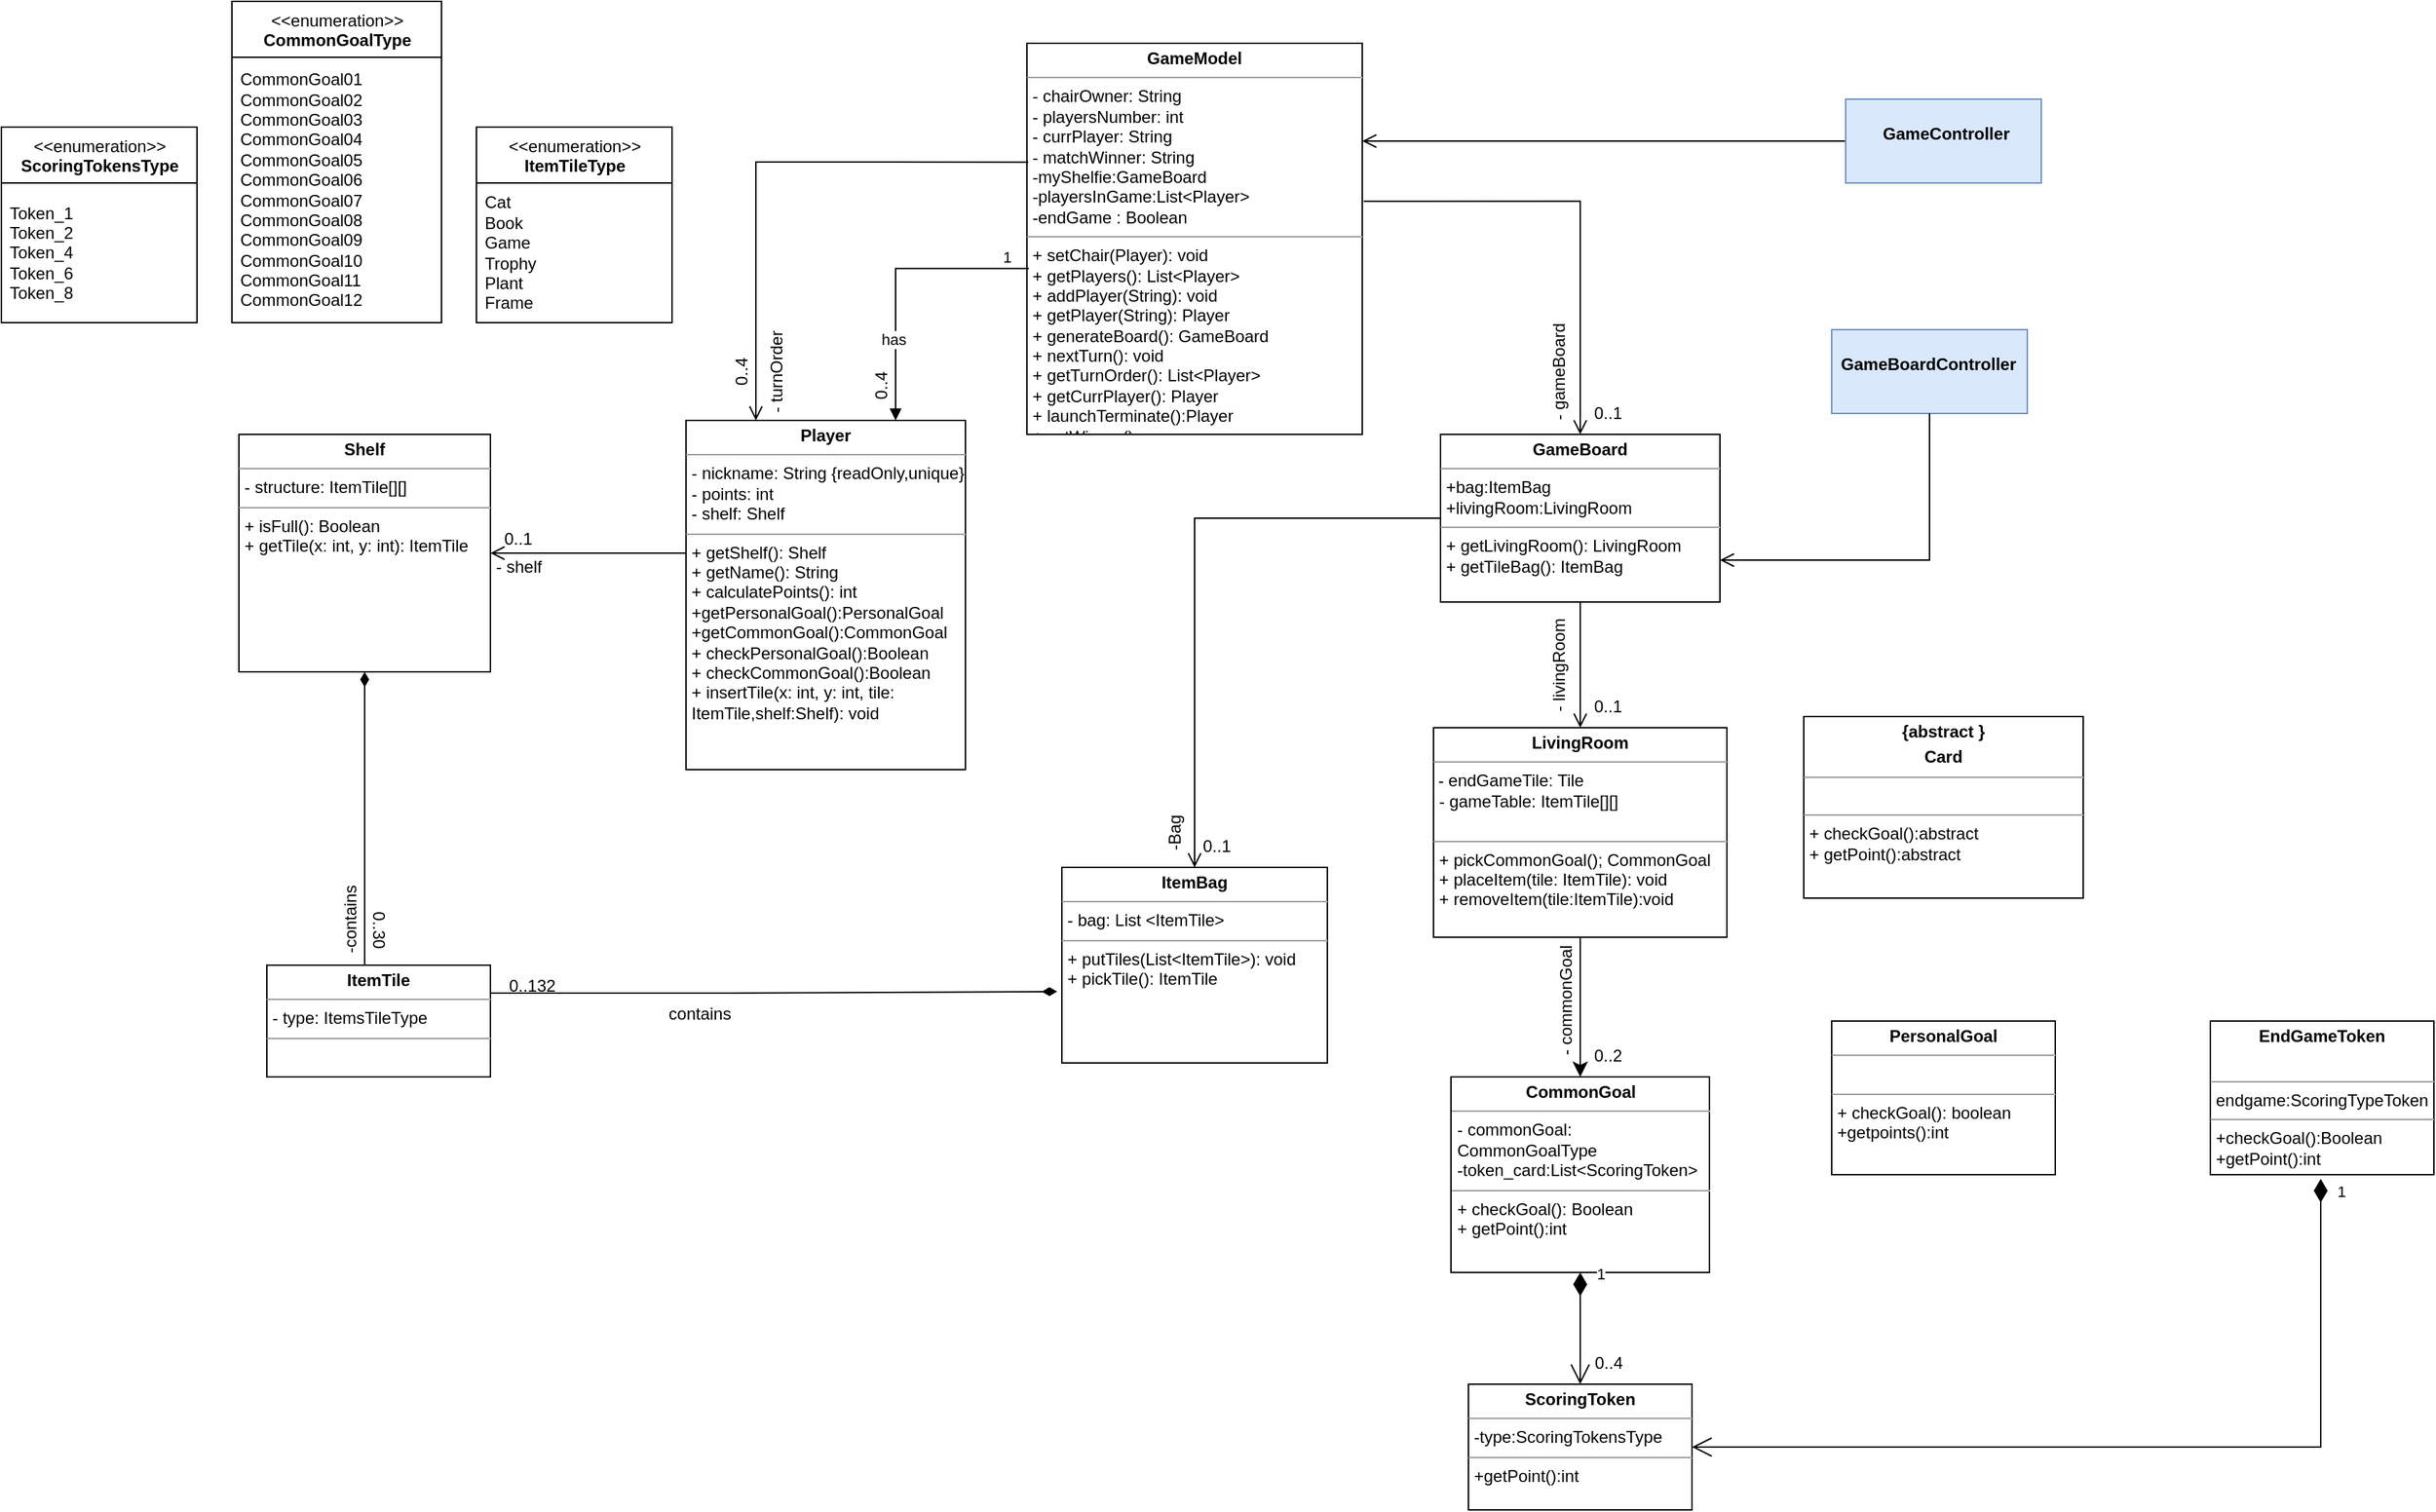 <mxfile version="21.2.1" type="device">
  <diagram name="Pagina-1" id="EHZWf8nen00D1bTcrAxR">
    <mxGraphModel dx="1844" dy="3519" grid="1" gridSize="10" guides="1" tooltips="1" connect="1" arrows="1" fold="1" page="1" pageScale="1" pageWidth="827" pageHeight="1169" math="0" shadow="0">
      <root>
        <mxCell id="0" />
        <mxCell id="1" parent="0" />
        <mxCell id="ynwoLnUJS0dxDrimRSFe-3" value="&lt;p style=&quot;margin:0px;margin-top:4px;text-align:center;&quot;&gt;&lt;b&gt;GameBoard&lt;/b&gt;&lt;/p&gt;&lt;hr size=&quot;1&quot;&gt;&lt;p style=&quot;margin:0px;margin-left:4px;&quot;&gt;&lt;span style=&quot;background-color: initial;&quot;&gt;+bag:ItemBag&lt;/span&gt;&lt;/p&gt;&lt;p style=&quot;margin:0px;margin-left:4px;&quot;&gt;&lt;span style=&quot;background-color: initial;&quot;&gt;+livingRoom:LivingRoom&lt;/span&gt;&lt;/p&gt;&lt;hr size=&quot;1&quot;&gt;&lt;p style=&quot;margin:0px;margin-left:4px;&quot;&gt;+ getLivingRoom(): LivingRoom&lt;/p&gt;&lt;p style=&quot;margin:0px;margin-left:4px;&quot;&gt;+ getTileBag(): ItemBag&lt;/p&gt;&lt;p style=&quot;margin:0px;margin-left:4px;&quot;&gt;&lt;br&gt;&lt;/p&gt;&lt;p style=&quot;margin:0px;margin-left:4px;&quot;&gt;&lt;br&gt;&lt;/p&gt;" style="verticalAlign=top;align=left;overflow=fill;fontSize=12;fontFamily=Helvetica;html=1;whiteSpace=wrap;movable=1;resizable=1;rotatable=1;deletable=1;editable=1;connectable=1;" parent="1" vertex="1">
          <mxGeometry x="530" y="-2020" width="200" height="120" as="geometry" />
        </mxCell>
        <mxCell id="ynwoLnUJS0dxDrimRSFe-4" value="&lt;p style=&quot;margin:0px;margin-top:4px;text-align:center;&quot;&gt;&lt;b&gt;Player&lt;/b&gt;&lt;/p&gt;&lt;hr size=&quot;1&quot;&gt;&lt;p style=&quot;margin:0px;margin-left:4px;&quot;&gt;- nickname: String {readOnly,unique}&lt;/p&gt;&lt;p style=&quot;margin:0px;margin-left:4px;&quot;&gt;&lt;span style=&quot;background-color: initial;&quot;&gt;- points: int&lt;/span&gt;&lt;/p&gt;&lt;p style=&quot;margin:0px;margin-left:4px;&quot;&gt;&lt;span style=&quot;background-color: initial;&quot;&gt;- shelf: Shelf&lt;/span&gt;&lt;/p&gt;&lt;hr size=&quot;1&quot;&gt;&lt;p style=&quot;margin:0px;margin-left:4px;&quot;&gt;+ getShelf(): Shelf&lt;/p&gt;&lt;p style=&quot;margin:0px;margin-left:4px;&quot;&gt;&lt;span style=&quot;background-color: initial;&quot;&gt;+ getName(): String&lt;/span&gt;&lt;br&gt;&lt;/p&gt;&lt;p style=&quot;margin:0px;margin-left:4px;&quot;&gt;+ calculatePoints(): int&lt;/p&gt;&lt;p style=&quot;margin:0px;margin-left:4px;&quot;&gt;+getPersonalGoal():PersonalGoal&amp;nbsp;&lt;/p&gt;&lt;p style=&quot;margin:0px;margin-left:4px;&quot;&gt;+getCommonGoal():CommonGoal&lt;/p&gt;&lt;p style=&quot;margin:0px;margin-left:4px;&quot;&gt;+ checkPersonalGoal():Boolean&lt;/p&gt;&lt;p style=&quot;margin:0px;margin-left:4px;&quot;&gt;+ checkCommonGoal():Boolean&lt;/p&gt;&lt;p style=&quot;border-color: var(--border-color); margin: 0px 0px 0px 4px;&quot;&gt;+ insertTile(x: int, y: int, tile: ItemTile,shelf:Shelf): void&lt;/p&gt;&lt;p style=&quot;border-color: var(--border-color); margin: 0px 0px 0px 4px;&quot;&gt;&lt;br style=&quot;border-color: var(--border-color);&quot;&gt;&lt;/p&gt;&lt;p style=&quot;margin:0px;margin-left:4px;&quot;&gt;&lt;br&gt;&lt;/p&gt;&lt;p style=&quot;margin:0px;margin-left:4px;&quot;&gt;&lt;br&gt;&lt;/p&gt;" style="verticalAlign=top;align=left;overflow=fill;fontSize=12;fontFamily=Helvetica;html=1;whiteSpace=wrap;movable=1;resizable=1;rotatable=1;deletable=1;editable=1;connectable=1;" parent="1" vertex="1">
          <mxGeometry x="-10" y="-2030" width="200" height="250" as="geometry" />
        </mxCell>
        <mxCell id="ynwoLnUJS0dxDrimRSFe-6" value="&lt;p style=&quot;margin:0px;margin-top:4px;text-align:center;&quot;&gt;&lt;b&gt;GameModel&lt;/b&gt;&lt;/p&gt;&lt;hr size=&quot;1&quot;&gt;&lt;p style=&quot;margin:0px;margin-left:4px;&quot;&gt;- chairOwner: String&lt;/p&gt;&lt;p style=&quot;margin:0px;margin-left:4px;&quot;&gt;&lt;span style=&quot;background-color: initial;&quot;&gt;- playersNumber: int&lt;/span&gt;&lt;br&gt;&lt;/p&gt;&lt;p style=&quot;margin:0px;margin-left:4px;&quot;&gt;- currPlayer: String&lt;/p&gt;&lt;p style=&quot;margin:0px;margin-left:4px;&quot;&gt;- matchWinner: String&lt;/p&gt;&lt;p style=&quot;margin:0px;margin-left:4px;&quot;&gt;-myShelfie:GameBoard&lt;/p&gt;&lt;p style=&quot;margin:0px;margin-left:4px;&quot;&gt;-playersInGame:List&amp;lt;Player&amp;gt;&lt;/p&gt;&lt;p style=&quot;margin:0px;margin-left:4px;&quot;&gt;-endGame : Boolean&lt;/p&gt;&lt;hr size=&quot;1&quot;&gt;&lt;p style=&quot;margin:0px;margin-left:4px;&quot;&gt;+ setChair(Player): void&lt;/p&gt;&lt;p style=&quot;margin:0px;margin-left:4px;&quot;&gt;&lt;span style=&quot;background-color: initial;&quot;&gt;+ getPlayers(): List&amp;lt;Player&amp;gt;&lt;/span&gt;&lt;br&gt;&lt;/p&gt;&lt;p style=&quot;margin:0px;margin-left:4px;&quot;&gt;&lt;span style=&quot;background-color: initial;&quot;&gt;+ addPlayer(String): void&lt;/span&gt;&lt;/p&gt;&lt;p style=&quot;margin:0px;margin-left:4px;&quot;&gt;&lt;span style=&quot;background-color: initial;&quot;&gt;+ getPlayer(String): Player&lt;/span&gt;&lt;/p&gt;&lt;p style=&quot;margin:0px;margin-left:4px;&quot;&gt;&lt;span style=&quot;background-color: initial;&quot;&gt;+ generateBoard(): GameBoard&lt;/span&gt;&lt;/p&gt;&lt;p style=&quot;margin:0px;margin-left:4px;&quot;&gt;&lt;span style=&quot;background-color: initial;&quot;&gt;+ nextTurn(): void&lt;/span&gt;&lt;/p&gt;&lt;p style=&quot;margin:0px;margin-left:4px;&quot;&gt;&lt;span style=&quot;background-color: initial;&quot;&gt;+ getTurnOrder(): List&amp;lt;Player&amp;gt;&lt;/span&gt;&lt;/p&gt;&lt;p style=&quot;margin:0px;margin-left:4px;&quot;&gt;&lt;span style=&quot;background-color: initial;&quot;&gt;+ getCurrPlayer(): Player&lt;/span&gt;&lt;/p&gt;&lt;p style=&quot;margin:0px;margin-left:4px;&quot;&gt;+ launchTerminate():Player&lt;/p&gt;&lt;p style=&quot;margin:0px;margin-left:4px;&quot;&gt;&lt;span style=&quot;background-color: initial;&quot;&gt;+ setWinner()&lt;/span&gt;&lt;/p&gt;&lt;p style=&quot;margin:0px;margin-left:4px;&quot;&gt;&lt;span style=&quot;background-color: initial;&quot;&gt;&lt;br&gt;&lt;/span&gt;&lt;/p&gt;&lt;p style=&quot;margin:0px;margin-left:4px;&quot;&gt;&lt;span style=&quot;background-color: initial;&quot;&gt;&lt;br&gt;&lt;/span&gt;&lt;/p&gt;&lt;p style=&quot;margin:0px;margin-left:4px;&quot;&gt;&lt;span style=&quot;background-color: initial;&quot;&gt;&lt;br&gt;&lt;/span&gt;&lt;/p&gt;&lt;p style=&quot;margin:0px;margin-left:4px;&quot;&gt;&lt;span style=&quot;background-color: initial;&quot;&gt;&lt;br&gt;&lt;/span&gt;&lt;/p&gt;" style="verticalAlign=top;align=left;overflow=fill;fontSize=12;fontFamily=Helvetica;html=1;whiteSpace=wrap;movable=1;resizable=1;rotatable=1;deletable=1;editable=1;connectable=1;" parent="1" vertex="1">
          <mxGeometry x="234" y="-2300" width="240" height="280" as="geometry" />
        </mxCell>
        <mxCell id="ynwoLnUJS0dxDrimRSFe-12" value="&lt;p style=&quot;margin:0px;margin-top:4px;text-align:center;&quot;&gt;&lt;b&gt;Shelf&lt;/b&gt;&lt;/p&gt;&lt;hr size=&quot;1&quot;&gt;&lt;p style=&quot;margin:0px;margin-left:4px;&quot;&gt;- structure: ItemTile[][]&lt;/p&gt;&lt;hr size=&quot;1&quot;&gt;&lt;p style=&quot;margin:0px;margin-left:4px;&quot;&gt;+ isFull(): Boolean&lt;/p&gt;&lt;p style=&quot;margin:0px;margin-left:4px;&quot;&gt;+ getTile(x: int, y: int): ItemTile&lt;/p&gt;&lt;p style=&quot;margin:0px;margin-left:4px;&quot;&gt;&lt;br&gt;&lt;/p&gt;&lt;p style=&quot;margin:0px;margin-left:4px;&quot;&gt;&lt;br&gt;&lt;/p&gt;" style="verticalAlign=top;align=left;overflow=fill;fontSize=12;fontFamily=Helvetica;html=1;whiteSpace=wrap;movable=1;resizable=1;rotatable=1;deletable=1;editable=1;connectable=1;" parent="1" vertex="1">
          <mxGeometry x="-330" y="-2020" width="180" height="170" as="geometry" />
        </mxCell>
        <mxCell id="ynwoLnUJS0dxDrimRSFe-14" value="&lt;p style=&quot;margin:0px;margin-top:4px;text-align:center;&quot;&gt;&lt;b&gt;LivingRoom&lt;/b&gt;&lt;/p&gt;&lt;hr size=&quot;1&quot;&gt;&amp;nbsp;- endGameTile: Tile&lt;br&gt;&lt;p style=&quot;margin:0px;margin-left:4px;&quot;&gt;- gameTable: ItemTile[][]&lt;/p&gt;&lt;p style=&quot;margin:0px;margin-left:4px;&quot;&gt;&lt;br&gt;&lt;/p&gt;&lt;hr size=&quot;1&quot;&gt;&lt;p style=&quot;margin:0px;margin-left:4px;&quot;&gt;+ pickCommonGoal(); CommonGoal&lt;/p&gt;&lt;p style=&quot;margin:0px;margin-left:4px;&quot;&gt;+ placeItem(tile: ItemTile): void&lt;/p&gt;&lt;p style=&quot;margin:0px;margin-left:4px;&quot;&gt;+ removeItem(tile:ItemTile):void&lt;/p&gt;&lt;p style=&quot;margin:0px;margin-left:4px;&quot;&gt;&lt;br&gt;&lt;/p&gt;" style="verticalAlign=top;align=left;overflow=fill;fontSize=12;fontFamily=Helvetica;html=1;whiteSpace=wrap;movable=1;resizable=1;rotatable=1;deletable=1;editable=1;connectable=1;" parent="1" vertex="1">
          <mxGeometry x="525" y="-1810" width="210" height="150" as="geometry" />
        </mxCell>
        <mxCell id="ynwoLnUJS0dxDrimRSFe-15" value="&lt;p style=&quot;margin:0px;margin-top:4px;text-align:center;&quot;&gt;&lt;b&gt;{abstract }&lt;/b&gt;&lt;/p&gt;&lt;p style=&quot;margin:0px;margin-top:4px;text-align:center;&quot;&gt;&lt;b&gt;Card&lt;/b&gt;&lt;/p&gt;&lt;hr size=&quot;1&quot;&gt;&lt;p style=&quot;margin:0px;margin-left:4px;&quot;&gt;&lt;br&gt;&lt;/p&gt;&lt;hr size=&quot;1&quot;&gt;&lt;p style=&quot;margin:0px;margin-left:4px;&quot;&gt;+ checkGoal():abstract&lt;/p&gt;&lt;p style=&quot;margin:0px;margin-left:4px;&quot;&gt;+ getPoint():abstract&lt;/p&gt;" style="verticalAlign=top;align=left;overflow=fill;fontSize=12;fontFamily=Helvetica;html=1;whiteSpace=wrap;movable=1;resizable=1;rotatable=1;deletable=1;editable=1;connectable=1;" parent="1" vertex="1">
          <mxGeometry x="790" y="-1818" width="200" height="130" as="geometry" />
        </mxCell>
        <mxCell id="ynwoLnUJS0dxDrimRSFe-30" value="&lt;p style=&quot;margin:0px;margin-top:4px;text-align:center;&quot;&gt;&lt;b&gt;ItemTile&lt;/b&gt;&lt;/p&gt;&lt;hr size=&quot;1&quot;&gt;&lt;p style=&quot;margin:0px;margin-left:4px;&quot;&gt;- type: ItemsTileType&lt;/p&gt;&lt;hr size=&quot;1&quot;&gt;&lt;p style=&quot;margin:0px;margin-left:4px;&quot;&gt;&lt;br&gt;&lt;/p&gt;" style="verticalAlign=top;align=left;overflow=fill;fontSize=12;fontFamily=Helvetica;html=1;whiteSpace=wrap;movable=1;resizable=1;rotatable=1;deletable=1;editable=1;connectable=1;" parent="1" vertex="1">
          <mxGeometry x="-310" y="-1640" width="160" height="80" as="geometry" />
        </mxCell>
        <mxCell id="ynwoLnUJS0dxDrimRSFe-31" value="&lt;p style=&quot;margin:0px;margin-top:4px;text-align:center;&quot;&gt;&lt;b&gt;ItemBag&lt;/b&gt;&lt;/p&gt;&lt;hr size=&quot;1&quot;&gt;&lt;p style=&quot;margin:0px;margin-left:4px;&quot;&gt;- bag: List &amp;lt;ItemTile&amp;gt;&lt;/p&gt;&lt;hr size=&quot;1&quot;&gt;&lt;p style=&quot;margin:0px;margin-left:4px;&quot;&gt;+ putTiles(List&amp;lt;ItemTile&amp;gt;): void&lt;/p&gt;&lt;p style=&quot;margin:0px;margin-left:4px;&quot;&gt;+ pickTile(): ItemTile&lt;/p&gt;" style="verticalAlign=top;align=left;overflow=fill;fontSize=12;fontFamily=Helvetica;html=1;whiteSpace=wrap;movable=1;resizable=1;rotatable=1;deletable=1;editable=1;connectable=1;" parent="1" vertex="1">
          <mxGeometry x="259" y="-1710" width="190" height="140" as="geometry" />
        </mxCell>
        <mxCell id="ynwoLnUJS0dxDrimRSFe-34" value="&lt;p style=&quot;margin:0px;margin-top:4px;text-align:center;&quot;&gt;&lt;b&gt;CommonGoal&lt;/b&gt;&lt;/p&gt;&lt;hr size=&quot;1&quot;&gt;&lt;p style=&quot;margin:0px;margin-left:4px;&quot;&gt;- commonGoal: CommonGoalType&lt;/p&gt;&lt;p style=&quot;margin:0px;margin-left:4px;&quot;&gt;-token_card:List&amp;lt;ScoringToken&amp;gt;&lt;/p&gt;&lt;hr size=&quot;1&quot;&gt;&lt;p style=&quot;margin:0px;margin-left:4px;&quot;&gt;+ checkGoal(): Boolean&lt;/p&gt;&lt;p style=&quot;margin:0px;margin-left:4px;&quot;&gt;+ getPoint():int&lt;/p&gt;" style="verticalAlign=top;align=left;overflow=fill;fontSize=12;fontFamily=Helvetica;html=1;whiteSpace=wrap;movable=1;resizable=1;rotatable=1;deletable=1;editable=1;connectable=1;" parent="1" vertex="1">
          <mxGeometry x="537.5" y="-1560" width="185" height="140" as="geometry" />
        </mxCell>
        <mxCell id="ynwoLnUJS0dxDrimRSFe-35" value="&lt;p style=&quot;margin:0px;margin-top:4px;text-align:center;&quot;&gt;&lt;b&gt;PersonalGoal&lt;/b&gt;&lt;/p&gt;&lt;hr size=&quot;1&quot;&gt;&lt;p style=&quot;margin:0px;margin-left:4px;&quot;&gt;&lt;br&gt;&lt;/p&gt;&lt;hr size=&quot;1&quot;&gt;&lt;p style=&quot;margin:0px;margin-left:4px;&quot;&gt;+ checkGoal(): boolean&lt;/p&gt;&lt;p style=&quot;margin:0px;margin-left:4px;&quot;&gt;&lt;span style=&quot;background-color: initial;&quot;&gt;+getpoints():int&lt;/span&gt;&lt;br&gt;&lt;/p&gt;&lt;p style=&quot;margin:0px;margin-left:4px;&quot;&gt;&lt;br&gt;&lt;/p&gt;" style="verticalAlign=top;align=left;overflow=fill;fontSize=12;fontFamily=Helvetica;html=1;whiteSpace=wrap;movable=1;resizable=1;rotatable=1;deletable=1;editable=1;connectable=1;" parent="1" vertex="1">
          <mxGeometry x="810" y="-1600" width="160" height="110" as="geometry" />
        </mxCell>
        <mxCell id="_8RxwVeukJIN0M9jdHfJ-25" value="- shelf" style="text;html=1;align=center;verticalAlign=middle;resizable=0;points=[];autosize=1;strokeColor=none;fillColor=none;fontFamily=Helvetica;" parent="1" vertex="1">
          <mxGeometry x="-160" y="-1940" width="60" height="30" as="geometry" />
        </mxCell>
        <mxCell id="_8RxwVeukJIN0M9jdHfJ-27" value="" style="endArrow=open;startArrow=none;endFill=0;startFill=0;endSize=8;html=1;verticalAlign=bottom;labelBackgroundColor=none;strokeWidth=1;rounded=0;strokeColor=default;fontFamily=Helvetica;jumpStyle=none;entryX=1;entryY=0.5;entryDx=0;entryDy=0;" parent="1" target="ynwoLnUJS0dxDrimRSFe-12" edge="1">
          <mxGeometry width="160" relative="1" as="geometry">
            <mxPoint x="-10" y="-1935" as="sourcePoint" />
            <mxPoint x="-230" y="-1935" as="targetPoint" />
            <Array as="points" />
          </mxGeometry>
        </mxCell>
        <mxCell id="_8RxwVeukJIN0M9jdHfJ-30" value="0..4" style="text;strokeColor=none;align=center;fillColor=none;html=1;verticalAlign=middle;whiteSpace=wrap;rounded=0;fontFamily=Helvetica;rotation=270;" parent="1" vertex="1">
          <mxGeometry x="100" y="-2070" width="60" height="30" as="geometry" />
        </mxCell>
        <mxCell id="_8RxwVeukJIN0M9jdHfJ-31" value="" style="endArrow=open;startArrow=none;endFill=0;startFill=0;endSize=8;html=1;verticalAlign=bottom;labelBackgroundColor=none;strokeWidth=1;rounded=0;strokeColor=default;fontFamily=Helvetica;jumpStyle=none;entryX=0.5;entryY=0;entryDx=0;entryDy=0;exitX=1.004;exitY=0.404;exitDx=0;exitDy=0;exitPerimeter=0;" parent="1" source="ynwoLnUJS0dxDrimRSFe-6" target="ynwoLnUJS0dxDrimRSFe-3" edge="1">
          <mxGeometry width="160" relative="1" as="geometry">
            <mxPoint x="480" y="-2165" as="sourcePoint" />
            <mxPoint x="440" y="-2050" as="targetPoint" />
            <Array as="points">
              <mxPoint x="630" y="-2187" />
            </Array>
          </mxGeometry>
        </mxCell>
        <mxCell id="_8RxwVeukJIN0M9jdHfJ-32" value="- gameBoard" style="text;strokeColor=none;align=center;fillColor=none;html=1;verticalAlign=middle;whiteSpace=wrap;rounded=0;fontFamily=Helvetica;rotation=-90;" parent="1" vertex="1">
          <mxGeometry x="575" y="-2080" width="80" height="30" as="geometry" />
        </mxCell>
        <mxCell id="_8RxwVeukJIN0M9jdHfJ-33" value="0..1" style="text;strokeColor=none;align=center;fillColor=none;html=1;verticalAlign=middle;whiteSpace=wrap;rounded=0;fontFamily=Helvetica;" parent="1" vertex="1">
          <mxGeometry x="620" y="-2050" width="60" height="30" as="geometry" />
        </mxCell>
        <mxCell id="_8RxwVeukJIN0M9jdHfJ-36" value="0..4" style="text;strokeColor=none;align=center;fillColor=none;html=1;verticalAlign=middle;whiteSpace=wrap;rounded=0;fontFamily=Helvetica;rotation=270;" parent="1" vertex="1">
          <mxGeometry y="-2080" width="60" height="30" as="geometry" />
        </mxCell>
        <mxCell id="_8RxwVeukJIN0M9jdHfJ-37" value="- turnOrder" style="text;strokeColor=none;align=center;fillColor=none;html=1;verticalAlign=middle;whiteSpace=wrap;rounded=0;fontFamily=Helvetica;rotation=-90;" parent="1" vertex="1">
          <mxGeometry x="20" y="-2080" width="70" height="30" as="geometry" />
        </mxCell>
        <mxCell id="_8RxwVeukJIN0M9jdHfJ-38" value="" style="endArrow=open;startArrow=none;endFill=0;startFill=0;endSize=8;html=1;verticalAlign=bottom;labelBackgroundColor=none;strokeWidth=1;rounded=0;strokeColor=default;fontFamily=Helvetica;jumpStyle=none;exitX=0.004;exitY=0.304;exitDx=0;exitDy=0;exitPerimeter=0;entryX=0.25;entryY=0;entryDx=0;entryDy=0;" parent="1" source="ynwoLnUJS0dxDrimRSFe-6" target="ynwoLnUJS0dxDrimRSFe-4" edge="1">
          <mxGeometry width="160" relative="1" as="geometry">
            <mxPoint x="280" y="-2070" as="sourcePoint" />
            <mxPoint x="440" y="-2070" as="targetPoint" />
            <Array as="points">
              <mxPoint x="40" y="-2215" />
            </Array>
          </mxGeometry>
        </mxCell>
        <mxCell id="_8RxwVeukJIN0M9jdHfJ-45" value="" style="endArrow=open;startArrow=none;endFill=0;startFill=0;endSize=8;html=1;verticalAlign=bottom;labelBackgroundColor=none;strokeWidth=1;rounded=0;strokeColor=default;fontFamily=Helvetica;jumpStyle=none;exitX=0.5;exitY=1;exitDx=0;exitDy=0;entryX=0.5;entryY=0;entryDx=0;entryDy=0;" parent="1" source="ynwoLnUJS0dxDrimRSFe-3" target="ynwoLnUJS0dxDrimRSFe-14" edge="1">
          <mxGeometry width="160" relative="1" as="geometry">
            <mxPoint x="280" y="-1830" as="sourcePoint" />
            <mxPoint x="444" y="-1870" as="targetPoint" />
            <Array as="points" />
          </mxGeometry>
        </mxCell>
        <mxCell id="_8RxwVeukJIN0M9jdHfJ-47" value="- livingRoom" style="text;strokeColor=none;align=center;fillColor=none;html=1;verticalAlign=middle;whiteSpace=wrap;rounded=0;fontFamily=Helvetica;rotation=-90;" parent="1" vertex="1">
          <mxGeometry x="580" y="-1870" width="70" height="30" as="geometry" />
        </mxCell>
        <mxCell id="_8RxwVeukJIN0M9jdHfJ-48" value="" style="endArrow=none;startArrow=diamondThin;endFill=0;startFill=1;html=1;verticalAlign=bottom;labelBackgroundColor=none;strokeWidth=1;startSize=8;endSize=8;rounded=0;strokeColor=default;fontFamily=Helvetica;jumpStyle=none;exitX=0.5;exitY=1;exitDx=0;exitDy=0;" parent="1" source="ynwoLnUJS0dxDrimRSFe-12" edge="1">
          <mxGeometry width="160" relative="1" as="geometry">
            <mxPoint x="-230" y="-1800" as="sourcePoint" />
            <mxPoint x="-240" y="-1640" as="targetPoint" />
            <Array as="points">
              <mxPoint x="-240" y="-1670" />
            </Array>
          </mxGeometry>
        </mxCell>
        <mxCell id="_8RxwVeukJIN0M9jdHfJ-49" value="0..30" style="text;strokeColor=none;align=center;fillColor=none;html=1;verticalAlign=middle;whiteSpace=wrap;rounded=0;fontFamily=Helvetica;rotation=90;" parent="1" vertex="1">
          <mxGeometry x="-260" y="-1680" width="60" height="30" as="geometry" />
        </mxCell>
        <mxCell id="_8RxwVeukJIN0M9jdHfJ-50" value="-contains" style="text;strokeColor=none;align=center;fillColor=none;html=1;verticalAlign=middle;whiteSpace=wrap;rounded=0;fontFamily=Helvetica;rotation=-90;" parent="1" vertex="1">
          <mxGeometry x="-280" y="-1688" width="60" height="30" as="geometry" />
        </mxCell>
        <mxCell id="_8RxwVeukJIN0M9jdHfJ-55" value="&amp;lt;&amp;lt;enumeration&amp;gt;&amp;gt;&lt;br&gt;&lt;b&gt;ItemTileType&lt;/b&gt;" style="swimlane;fontStyle=0;align=center;verticalAlign=top;childLayout=stackLayout;horizontal=1;startSize=40;horizontalStack=0;resizeParent=1;resizeParentMax=0;resizeLast=0;collapsible=0;marginBottom=0;html=1;fontFamily=Helvetica;" parent="1" vertex="1">
          <mxGeometry x="-160" y="-2240" width="140" height="140" as="geometry" />
        </mxCell>
        <mxCell id="_8RxwVeukJIN0M9jdHfJ-56" value="Cat&lt;br&gt;Book&lt;br&gt;Game&lt;br&gt;Trophy&lt;br&gt;Plant&lt;br&gt;Frame" style="text;html=1;strokeColor=none;fillColor=none;align=left;verticalAlign=middle;spacingLeft=4;spacingRight=4;overflow=hidden;rotatable=0;points=[[0,0.5],[1,0.5]];portConstraint=eastwest;fontFamily=Helvetica;" parent="_8RxwVeukJIN0M9jdHfJ-55" vertex="1">
          <mxGeometry y="40" width="140" height="100" as="geometry" />
        </mxCell>
        <mxCell id="_8RxwVeukJIN0M9jdHfJ-64" value="0..2" style="text;strokeColor=none;align=center;fillColor=none;html=1;verticalAlign=middle;whiteSpace=wrap;rounded=0;fontFamily=Helvetica;" parent="1" vertex="1">
          <mxGeometry x="620" y="-1590" width="60" height="30" as="geometry" />
        </mxCell>
        <mxCell id="B23eoVKcwHAaxWwS9KBI-2" style="edgeStyle=none;curved=1;rounded=0;orthogonalLoop=1;jettySize=auto;html=1;entryX=0.5;entryY=0;entryDx=0;entryDy=0;fontSize=12;startSize=8;endSize=8;" parent="1" target="ynwoLnUJS0dxDrimRSFe-34" edge="1">
          <mxGeometry relative="1" as="geometry">
            <mxPoint x="630" y="-1660" as="sourcePoint" />
          </mxGeometry>
        </mxCell>
        <mxCell id="_8RxwVeukJIN0M9jdHfJ-65" value="- commonGoal" style="text;strokeColor=none;align=center;fillColor=none;html=1;verticalAlign=middle;whiteSpace=wrap;rounded=0;fontFamily=Helvetica;rotation=-90;" parent="1" vertex="1">
          <mxGeometry x="575" y="-1630" width="90" height="30" as="geometry" />
        </mxCell>
        <mxCell id="_8RxwVeukJIN0M9jdHfJ-67" value="0..1" style="text;strokeColor=none;align=center;fillColor=none;html=1;verticalAlign=middle;whiteSpace=wrap;rounded=0;fontFamily=Helvetica;rotation=0;" parent="1" vertex="1">
          <mxGeometry x="340" y="-1740" width="60" height="30" as="geometry" />
        </mxCell>
        <mxCell id="_8RxwVeukJIN0M9jdHfJ-68" value="-Bag" style="text;strokeColor=none;align=center;fillColor=none;html=1;verticalAlign=middle;whiteSpace=wrap;rounded=0;fontFamily=Helvetica;rotation=-90;" parent="1" vertex="1">
          <mxGeometry x="310" y="-1750" width="60" height="30" as="geometry" />
        </mxCell>
        <mxCell id="_8RxwVeukJIN0M9jdHfJ-71" value="0..1" style="text;strokeColor=none;align=center;fillColor=none;html=1;verticalAlign=middle;whiteSpace=wrap;rounded=0;fontFamily=Helvetica;" parent="1" vertex="1">
          <mxGeometry x="620" y="-1840" width="60" height="30" as="geometry" />
        </mxCell>
        <mxCell id="_8RxwVeukJIN0M9jdHfJ-72" value="0..1" style="text;strokeColor=none;align=center;fillColor=none;html=1;verticalAlign=middle;whiteSpace=wrap;rounded=0;fontFamily=Helvetica;" parent="1" vertex="1">
          <mxGeometry x="-160" y="-1960" width="60" height="30" as="geometry" />
        </mxCell>
        <mxCell id="_8RxwVeukJIN0M9jdHfJ-73" value="" style="endArrow=open;startArrow=none;endFill=0;startFill=0;endSize=8;html=1;verticalAlign=bottom;labelBackgroundColor=none;strokeWidth=1;rounded=0;strokeColor=default;fontFamily=Helvetica;jumpStyle=none;exitX=0;exitY=0.5;exitDx=0;exitDy=0;entryX=0.5;entryY=0;entryDx=0;entryDy=0;" parent="1" source="ynwoLnUJS0dxDrimRSFe-3" target="ynwoLnUJS0dxDrimRSFe-31" edge="1">
          <mxGeometry width="160" relative="1" as="geometry">
            <mxPoint x="150" y="-1820" as="sourcePoint" />
            <mxPoint x="310" y="-1820" as="targetPoint" />
            <Array as="points">
              <mxPoint x="354" y="-1960" />
            </Array>
          </mxGeometry>
        </mxCell>
        <mxCell id="_8RxwVeukJIN0M9jdHfJ-76" value="" style="endArrow=none;startArrow=diamondThin;endFill=0;startFill=1;html=1;verticalAlign=bottom;labelBackgroundColor=none;strokeWidth=1;startSize=8;endSize=8;rounded=0;strokeColor=default;fontFamily=Helvetica;jumpStyle=none;exitX=-0.018;exitY=0.635;exitDx=0;exitDy=0;entryX=1;entryY=0.25;entryDx=0;entryDy=0;exitPerimeter=0;" parent="1" source="ynwoLnUJS0dxDrimRSFe-31" target="ynwoLnUJS0dxDrimRSFe-30" edge="1">
          <mxGeometry width="160" relative="1" as="geometry">
            <mxPoint x="-50" y="-1790" as="sourcePoint" />
            <mxPoint x="-50" y="-1570" as="targetPoint" />
            <Array as="points">
              <mxPoint x="20" y="-1620" />
            </Array>
          </mxGeometry>
        </mxCell>
        <mxCell id="_8RxwVeukJIN0M9jdHfJ-77" value="0..132" style="text;strokeColor=none;align=center;fillColor=none;html=1;verticalAlign=middle;whiteSpace=wrap;rounded=0;fontFamily=Helvetica;" parent="1" vertex="1">
          <mxGeometry x="-150" y="-1640" width="60" height="30" as="geometry" />
        </mxCell>
        <mxCell id="_8RxwVeukJIN0M9jdHfJ-78" value="contains" style="text;strokeColor=none;align=center;fillColor=none;html=1;verticalAlign=middle;whiteSpace=wrap;rounded=0;fontFamily=Helvetica;" parent="1" vertex="1">
          <mxGeometry x="-30" y="-1620" width="60" height="30" as="geometry" />
        </mxCell>
        <mxCell id="_8RxwVeukJIN0M9jdHfJ-80" value="&amp;lt;&amp;lt;enumeration&amp;gt;&amp;gt;&lt;br&gt;&lt;b&gt;CommonGoalType&lt;/b&gt;" style="swimlane;fontStyle=0;align=center;verticalAlign=top;childLayout=stackLayout;horizontal=1;startSize=40;horizontalStack=0;resizeParent=1;resizeParentMax=0;resizeLast=0;collapsible=0;marginBottom=0;html=1;fontFamily=Helvetica;" parent="1" vertex="1">
          <mxGeometry x="-335" y="-2330" width="150" height="230" as="geometry" />
        </mxCell>
        <mxCell id="_8RxwVeukJIN0M9jdHfJ-81" value="CommonGoal01&lt;br&gt;CommonGoal02&lt;br&gt;CommonGoal03&lt;br&gt;CommonGoal04&lt;br&gt;CommonGoal05&lt;br&gt;CommonGoal06&lt;br&gt;CommonGoal07&lt;br&gt;CommonGoal08&lt;br&gt;CommonGoal09&lt;br&gt;CommonGoal10&lt;br&gt;CommonGoal11&lt;br&gt;CommonGoal12" style="text;html=1;strokeColor=none;fillColor=none;align=left;verticalAlign=middle;spacingLeft=4;spacingRight=4;overflow=hidden;rotatable=0;points=[[0,0.5],[1,0.5]];portConstraint=eastwest;fontFamily=Helvetica;" parent="_8RxwVeukJIN0M9jdHfJ-80" vertex="1">
          <mxGeometry y="40" width="150" height="190" as="geometry" />
        </mxCell>
        <mxCell id="oo3gAJDkdYnCKbN5YLv8-5" value="has&lt;br&gt;" style="endArrow=block;endFill=1;html=1;edgeStyle=orthogonalEdgeStyle;align=left;verticalAlign=top;rounded=0;entryX=0.75;entryY=0;entryDx=0;entryDy=0;exitX=0.006;exitY=0.576;exitDx=0;exitDy=0;exitPerimeter=0;" parent="1" source="ynwoLnUJS0dxDrimRSFe-6" target="ynwoLnUJS0dxDrimRSFe-4" edge="1">
          <mxGeometry x="0.291" y="-12" relative="1" as="geometry">
            <mxPoint x="230" y="-2140" as="sourcePoint" />
            <mxPoint x="300" y="-1900" as="targetPoint" />
            <mxPoint y="1" as="offset" />
          </mxGeometry>
        </mxCell>
        <mxCell id="oo3gAJDkdYnCKbN5YLv8-6" value="1" style="edgeLabel;resizable=0;html=1;align=left;verticalAlign=bottom;" parent="oo3gAJDkdYnCKbN5YLv8-5" connectable="0" vertex="1">
          <mxGeometry x="-1" relative="1" as="geometry">
            <mxPoint x="-20" as="offset" />
          </mxGeometry>
        </mxCell>
        <mxCell id="oo3gAJDkdYnCKbN5YLv8-14" value="&lt;p style=&quot;margin:0px;margin-top:4px;text-align:center;&quot;&gt;&lt;b&gt;EndGameToken&lt;/b&gt;&lt;/p&gt;&lt;p style=&quot;margin:0px;margin-top:4px;text-align:center;&quot;&gt;&lt;b&gt;&lt;br&gt;&lt;/b&gt;&lt;/p&gt;&lt;hr size=&quot;1&quot;&gt;&lt;p style=&quot;margin:0px;margin-left:4px;&quot;&gt;endgame:ScoringTypeToken&lt;/p&gt;&lt;hr size=&quot;1&quot;&gt;&lt;p style=&quot;margin:0px;margin-left:4px;&quot;&gt;+checkGoal():Boolean&lt;/p&gt;&lt;p style=&quot;margin:0px;margin-left:4px;&quot;&gt;+getPoint():int&lt;/p&gt;" style="verticalAlign=top;align=left;overflow=fill;fontSize=12;fontFamily=Helvetica;html=1;" parent="1" vertex="1">
          <mxGeometry x="1081" y="-1600" width="160" height="110" as="geometry" />
        </mxCell>
        <mxCell id="oo3gAJDkdYnCKbN5YLv8-16" value="&lt;p style=&quot;margin:0px;margin-top:4px;text-align:center;&quot;&gt;&lt;b&gt;ScoringToken&lt;/b&gt;&lt;/p&gt;&lt;hr size=&quot;1&quot;&gt;&lt;p style=&quot;margin:0px;margin-left:4px;&quot;&gt;-type:ScoringTokensType&lt;/p&gt;&lt;hr size=&quot;1&quot;&gt;&lt;p style=&quot;margin:0px;margin-left:4px;&quot;&gt;+getPoint():int&lt;/p&gt;" style="verticalAlign=top;align=left;overflow=fill;fontSize=12;fontFamily=Helvetica;html=1;" parent="1" vertex="1">
          <mxGeometry x="550" y="-1340" width="160" height="90" as="geometry" />
        </mxCell>
        <mxCell id="oo3gAJDkdYnCKbN5YLv8-18" value="1" style="endArrow=open;html=1;endSize=12;startArrow=diamondThin;startSize=14;startFill=1;edgeStyle=orthogonalEdgeStyle;align=left;verticalAlign=bottom;rounded=0;exitX=0.5;exitY=1;exitDx=0;exitDy=0;entryX=0.5;entryY=0;entryDx=0;entryDy=0;" parent="1" source="ynwoLnUJS0dxDrimRSFe-34" target="oo3gAJDkdYnCKbN5YLv8-16" edge="1">
          <mxGeometry x="-0.75" y="10" relative="1" as="geometry">
            <mxPoint x="509.57" y="-1445" as="sourcePoint" />
            <mxPoint x="509.57" y="-1325" as="targetPoint" />
            <mxPoint as="offset" />
          </mxGeometry>
        </mxCell>
        <mxCell id="oo3gAJDkdYnCKbN5YLv8-20" value="0..4" style="text;html=1;align=center;verticalAlign=middle;resizable=0;points=[];autosize=1;strokeColor=none;fillColor=none;" parent="1" vertex="1">
          <mxGeometry x="630" y="-1370" width="40" height="30" as="geometry" />
        </mxCell>
        <mxCell id="oo3gAJDkdYnCKbN5YLv8-27" value="&amp;lt;&amp;lt;enumeration&amp;gt;&amp;gt;&lt;br&gt;&lt;b&gt;ScoringTokensType&lt;/b&gt;" style="swimlane;fontStyle=0;align=center;verticalAlign=top;childLayout=stackLayout;horizontal=1;startSize=40;horizontalStack=0;resizeParent=1;resizeParentMax=0;resizeLast=0;collapsible=0;marginBottom=0;html=1;fontFamily=Helvetica;" parent="1" vertex="1">
          <mxGeometry x="-500" y="-2240" width="140" height="140" as="geometry" />
        </mxCell>
        <mxCell id="oo3gAJDkdYnCKbN5YLv8-28" value="Token_1&lt;br&gt;Token_2&lt;br&gt;Token_4&lt;br&gt;Token_6&lt;br&gt;Token_8" style="text;html=1;strokeColor=none;fillColor=none;align=left;verticalAlign=middle;spacingLeft=4;spacingRight=4;overflow=hidden;rotatable=0;points=[[0,0.5],[1,0.5]];portConstraint=eastwest;fontFamily=Helvetica;" parent="oo3gAJDkdYnCKbN5YLv8-27" vertex="1">
          <mxGeometry y="40" width="140" height="100" as="geometry" />
        </mxCell>
        <mxCell id="oo3gAJDkdYnCKbN5YLv8-29" value="1" style="endArrow=open;html=1;endSize=12;startArrow=diamondThin;startSize=14;startFill=1;edgeStyle=orthogonalEdgeStyle;align=left;verticalAlign=bottom;rounded=0;entryX=1;entryY=0.5;entryDx=0;entryDy=0;" parent="1" target="oo3gAJDkdYnCKbN5YLv8-16" edge="1">
          <mxGeometry x="-0.946" y="10" relative="1" as="geometry">
            <mxPoint x="1160" y="-1487" as="sourcePoint" />
            <mxPoint x="840" y="-1310" as="targetPoint" />
            <Array as="points">
              <mxPoint x="1160" y="-1295" />
            </Array>
            <mxPoint as="offset" />
          </mxGeometry>
        </mxCell>
        <mxCell id="oo3gAJDkdYnCKbN5YLv8-31" style="edgeStyle=orthogonalEdgeStyle;rounded=0;orthogonalLoop=1;jettySize=auto;html=1;exitX=0.5;exitY=1;exitDx=0;exitDy=0;" parent="1" source="_8RxwVeukJIN0M9jdHfJ-78" target="_8RxwVeukJIN0M9jdHfJ-78" edge="1">
          <mxGeometry relative="1" as="geometry" />
        </mxCell>
        <mxCell id="2AwgDu2vrWK0yXP66f5k-1" value="" style="endArrow=open;startArrow=none;endFill=0;startFill=0;endSize=8;html=1;verticalAlign=bottom;labelBackgroundColor=none;strokeWidth=1;rounded=0;strokeColor=default;fontFamily=Helvetica;jumpStyle=none;entryX=1;entryY=0.25;entryDx=0;entryDy=0;" edge="1" parent="1" target="ynwoLnUJS0dxDrimRSFe-6">
          <mxGeometry width="160" relative="1" as="geometry">
            <mxPoint x="820" y="-2230" as="sourcePoint" />
            <mxPoint x="760" y="-2085" as="targetPoint" />
            <Array as="points">
              <mxPoint x="760" y="-2230" />
            </Array>
          </mxGeometry>
        </mxCell>
        <mxCell id="2AwgDu2vrWK0yXP66f5k-2" value="&lt;p style=&quot;margin:0px;margin-top:4px;text-align:center;&quot;&gt;&lt;/p&gt;&lt;div style=&quot;height:2px;&quot;&gt;&lt;b&gt;&lt;br&gt;&lt;/b&gt;&lt;/div&gt;&lt;div style=&quot;height:2px;&quot;&gt;&lt;b&gt;&lt;br&gt;&lt;/b&gt;&lt;/div&gt;&lt;div style=&quot;height:2px;&quot;&gt;&lt;b&gt;&lt;br&gt;&lt;/b&gt;&lt;/div&gt;&lt;div style=&quot;height:2px;&quot;&gt;&lt;b&gt;&lt;br&gt;&lt;/b&gt;&lt;/div&gt;&lt;div style=&quot;height:2px;&quot;&gt;&lt;b&gt;&lt;br&gt;&lt;/b&gt;&lt;/div&gt;&lt;div style=&quot;height:2px;&quot;&gt;&lt;b&gt;&amp;nbsp; &amp;nbsp; &amp;nbsp; &amp;nbsp;&amp;nbsp;&lt;/b&gt;&lt;/div&gt;&lt;div style=&quot;height:2px;&quot;&gt;&lt;b&gt;&lt;br&gt;&lt;/b&gt;&lt;/div&gt;&lt;div style=&quot;height:2px;&quot;&gt;&lt;b&gt;&amp;nbsp; &amp;nbsp; &amp;nbsp; &amp;nbsp; GameController&lt;/b&gt;&lt;/div&gt;" style="verticalAlign=top;align=left;overflow=fill;fontSize=12;fontFamily=Helvetica;html=1;whiteSpace=wrap;fillColor=#dae8fc;strokeColor=#6c8ebf;" vertex="1" parent="1">
          <mxGeometry x="820" y="-2260" width="140" height="60" as="geometry" />
        </mxCell>
        <mxCell id="2AwgDu2vrWK0yXP66f5k-3" value="&lt;p style=&quot;margin:0px;margin-top:4px;text-align:center;&quot;&gt;&lt;/p&gt;&lt;div style=&quot;height:2px;&quot;&gt;&lt;b&gt;&lt;br&gt;&lt;/b&gt;&lt;/div&gt;&lt;div style=&quot;height:2px;&quot;&gt;&lt;b&gt;&lt;br&gt;&lt;/b&gt;&lt;/div&gt;&lt;div style=&quot;height:2px;&quot;&gt;&lt;b&gt;&lt;br&gt;&lt;/b&gt;&lt;/div&gt;&lt;div style=&quot;height:2px;&quot;&gt;&lt;b&gt;&lt;br&gt;&lt;/b&gt;&lt;/div&gt;&lt;div style=&quot;height:2px;&quot;&gt;&lt;b&gt;&lt;br&gt;&lt;/b&gt;&lt;/div&gt;&lt;div style=&quot;height:2px;&quot;&gt;&lt;b&gt;&amp;nbsp; &amp;nbsp; &amp;nbsp; &amp;nbsp;&amp;nbsp;&lt;/b&gt;&lt;/div&gt;&lt;div style=&quot;height:2px;&quot;&gt;&lt;b&gt;&lt;br&gt;&lt;/b&gt;&lt;/div&gt;&lt;div style=&quot;height:2px;&quot;&gt;&lt;b&gt;&amp;nbsp; GameBoardController&lt;/b&gt;&lt;/div&gt;" style="verticalAlign=top;align=left;overflow=fill;fontSize=12;fontFamily=Helvetica;html=1;whiteSpace=wrap;fillColor=#dae8fc;strokeColor=#6c8ebf;" vertex="1" parent="1">
          <mxGeometry x="810" y="-2095" width="140" height="60" as="geometry" />
        </mxCell>
        <mxCell id="2AwgDu2vrWK0yXP66f5k-5" value="" style="endArrow=open;startArrow=none;endFill=0;startFill=0;endSize=8;html=1;verticalAlign=bottom;labelBackgroundColor=none;strokeWidth=1;rounded=0;strokeColor=default;fontFamily=Helvetica;jumpStyle=none;entryX=1;entryY=0.75;entryDx=0;entryDy=0;exitX=0.5;exitY=1;exitDx=0;exitDy=0;" edge="1" parent="1" source="2AwgDu2vrWK0yXP66f5k-3" target="ynwoLnUJS0dxDrimRSFe-3">
          <mxGeometry width="160" relative="1" as="geometry">
            <mxPoint x="1086" y="-1950" as="sourcePoint" />
            <mxPoint x="740" y="-1950" as="targetPoint" />
            <Array as="points">
              <mxPoint x="880" y="-1930" />
            </Array>
          </mxGeometry>
        </mxCell>
      </root>
    </mxGraphModel>
  </diagram>
</mxfile>
